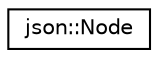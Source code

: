 digraph "Graphical Class Hierarchy"
{
 // LATEX_PDF_SIZE
  edge [fontname="Helvetica",fontsize="10",labelfontname="Helvetica",labelfontsize="10"];
  node [fontname="Helvetica",fontsize="10",shape=record];
  rankdir="LR";
  Node0 [label="json::Node",height=0.2,width=0.4,color="black", fillcolor="white", style="filled",URL="$classjson_1_1Node.html",tooltip=" "];
}
